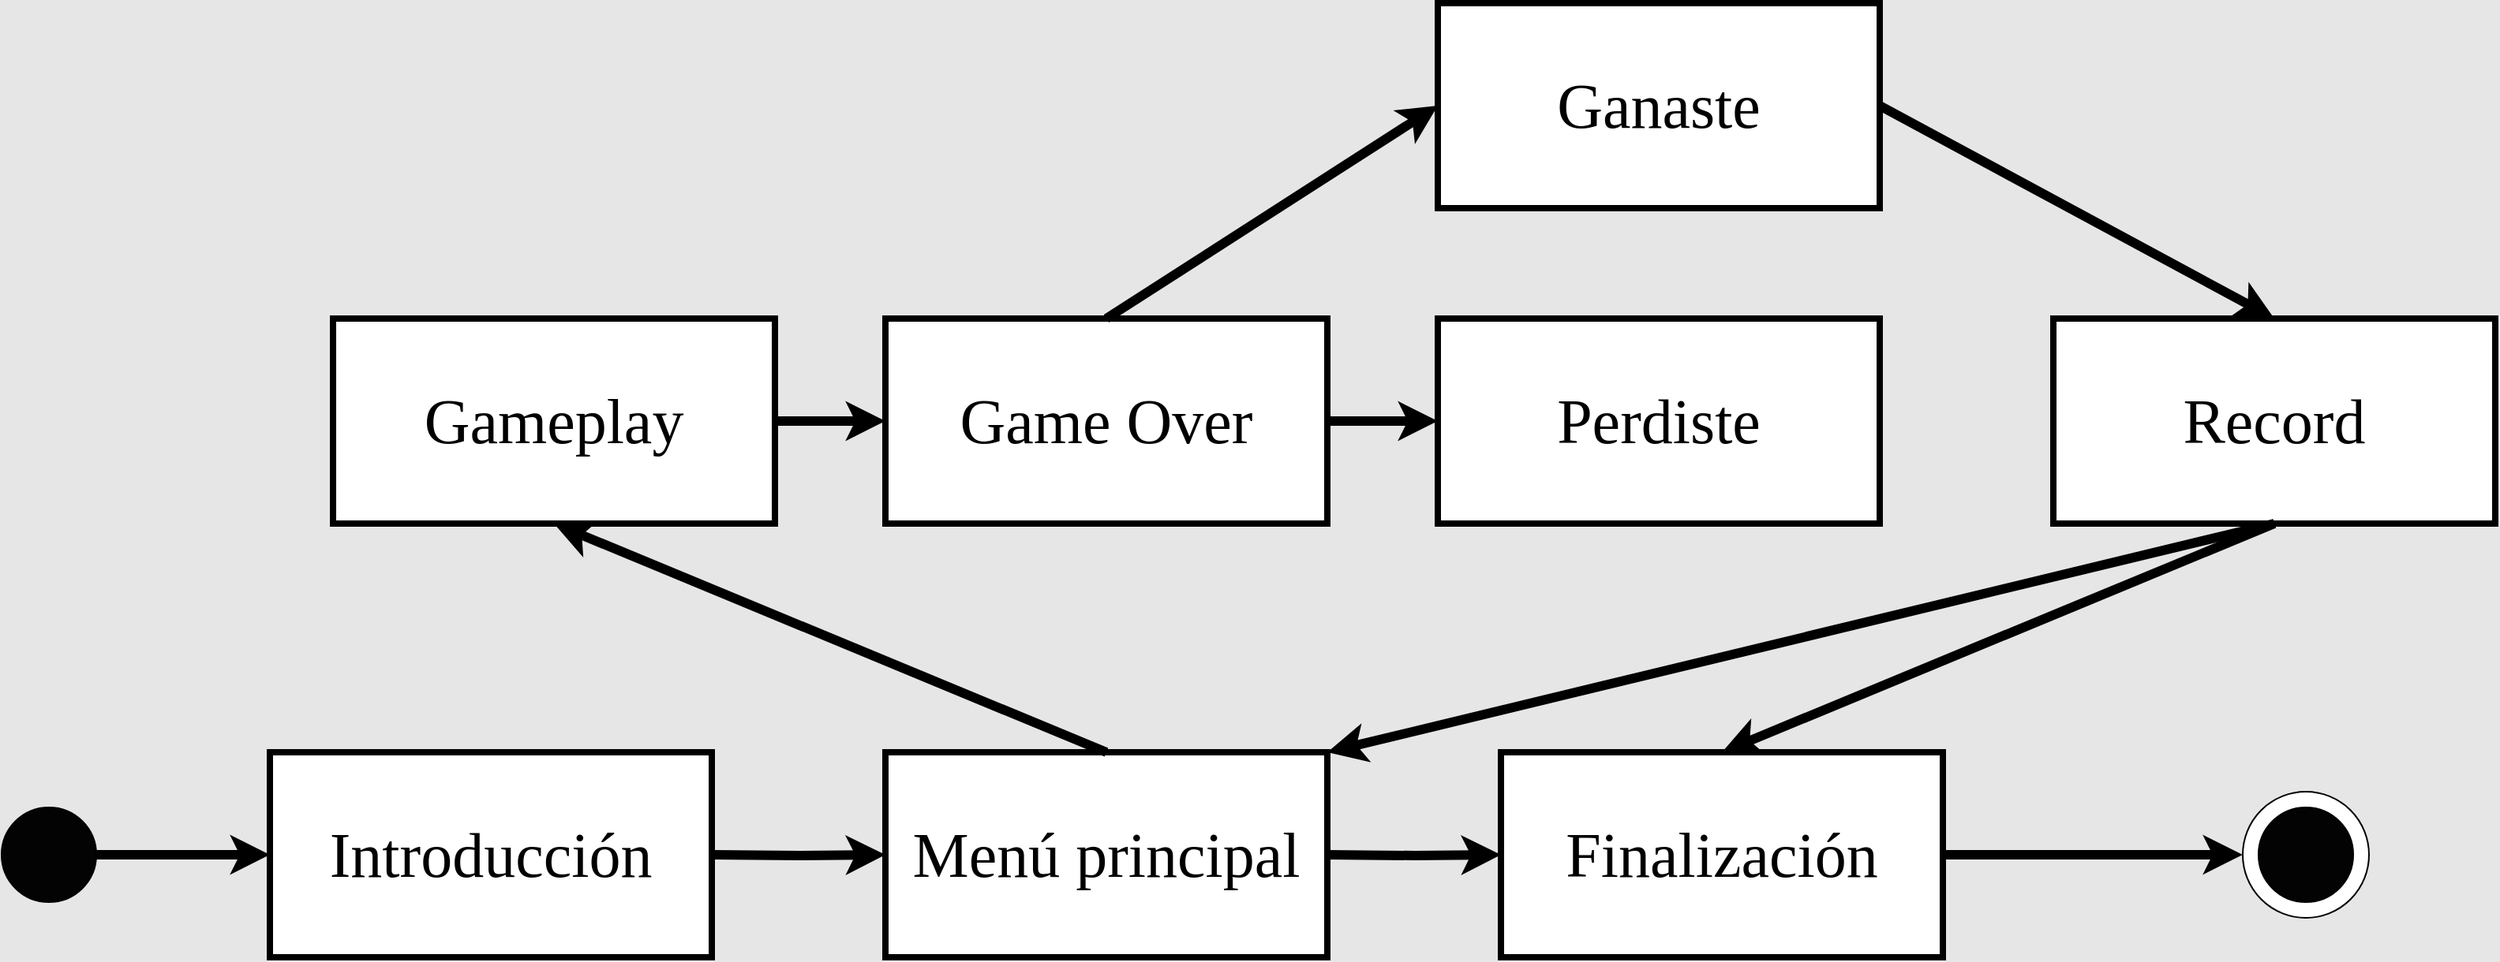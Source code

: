 <mxfile version="14.9.6" type="device"><diagram id="q4I2IsiIO0viXGl8eKFD" name="Page-1"><mxGraphModel dx="2844" dy="1532" grid="1" gridSize="10" guides="1" tooltips="1" connect="1" arrows="1" fold="1" page="1" pageScale="1" pageWidth="1920" pageHeight="1200" background="#E6E6E6" math="0" shadow="0"><root><mxCell id="0"/><mxCell id="1" parent="0"/><mxCell id="igf2tJXdMxr0qlnSzXyc-12" value="" style="ellipse;whiteSpace=wrap;html=1;aspect=fixed;" vertex="1" parent="1"><mxGeometry x="1580" y="740" width="80" height="80" as="geometry"/></mxCell><mxCell id="igf2tJXdMxr0qlnSzXyc-6" style="edgeStyle=orthogonalEdgeStyle;rounded=0;orthogonalLoop=1;jettySize=auto;html=1;entryX=0;entryY=0.5;entryDx=0;entryDy=0;jumpSize=6;strokeWidth=6;" edge="1" parent="1" source="igf2tJXdMxr0qlnSzXyc-1" target="igf2tJXdMxr0qlnSzXyc-2"><mxGeometry relative="1" as="geometry"/></mxCell><mxCell id="igf2tJXdMxr0qlnSzXyc-1" value="" style="ellipse;whiteSpace=wrap;html=1;aspect=fixed;fillColor=#030303;" vertex="1" parent="1"><mxGeometry x="160" y="750" width="60" height="60" as="geometry"/></mxCell><mxCell id="igf2tJXdMxr0qlnSzXyc-2" value="&lt;font style=&quot;font-size: 40px&quot; face=&quot;Verdana&quot;&gt;Introducción&lt;/font&gt;" style="rounded=0;whiteSpace=wrap;html=1;strokeWidth=4;" vertex="1" parent="1"><mxGeometry x="330" y="715" width="280" height="130" as="geometry"/></mxCell><mxCell id="igf2tJXdMxr0qlnSzXyc-7" style="edgeStyle=orthogonalEdgeStyle;rounded=0;orthogonalLoop=1;jettySize=auto;html=1;entryX=0;entryY=0.5;entryDx=0;entryDy=0;jumpSize=6;strokeWidth=6;" edge="1" parent="1" target="igf2tJXdMxr0qlnSzXyc-8"><mxGeometry relative="1" as="geometry"><mxPoint x="610" y="780" as="sourcePoint"/></mxGeometry></mxCell><mxCell id="igf2tJXdMxr0qlnSzXyc-8" value="&lt;font style=&quot;font-size: 40px&quot; face=&quot;Verdana&quot;&gt;Menú principal&lt;/font&gt;" style="rounded=0;whiteSpace=wrap;html=1;strokeWidth=4;" vertex="1" parent="1"><mxGeometry x="720" y="715" width="280" height="130" as="geometry"/></mxCell><mxCell id="igf2tJXdMxr0qlnSzXyc-9" style="edgeStyle=orthogonalEdgeStyle;rounded=0;orthogonalLoop=1;jettySize=auto;html=1;entryX=0;entryY=0.5;entryDx=0;entryDy=0;jumpSize=6;strokeWidth=6;" edge="1" parent="1" target="igf2tJXdMxr0qlnSzXyc-10"><mxGeometry relative="1" as="geometry"><mxPoint x="1000" y="780" as="sourcePoint"/></mxGeometry></mxCell><mxCell id="igf2tJXdMxr0qlnSzXyc-13" style="edgeStyle=orthogonalEdgeStyle;rounded=0;jumpSize=6;orthogonalLoop=1;jettySize=auto;html=1;exitX=1;exitY=0.5;exitDx=0;exitDy=0;entryX=0;entryY=0.5;entryDx=0;entryDy=0;strokeWidth=6;" edge="1" parent="1" source="igf2tJXdMxr0qlnSzXyc-10" target="igf2tJXdMxr0qlnSzXyc-12"><mxGeometry relative="1" as="geometry"/></mxCell><mxCell id="igf2tJXdMxr0qlnSzXyc-10" value="&lt;font style=&quot;font-size: 40px&quot; face=&quot;Verdana&quot;&gt;Finalización&lt;/font&gt;" style="rounded=0;whiteSpace=wrap;html=1;strokeWidth=4;" vertex="1" parent="1"><mxGeometry x="1110" y="715" width="280" height="130" as="geometry"/></mxCell><mxCell id="igf2tJXdMxr0qlnSzXyc-11" value="" style="ellipse;whiteSpace=wrap;html=1;aspect=fixed;fillColor=#030303;" vertex="1" parent="1"><mxGeometry x="1590" y="750" width="60" height="60" as="geometry"/></mxCell><mxCell id="igf2tJXdMxr0qlnSzXyc-21" style="edgeStyle=orthogonalEdgeStyle;rounded=0;jumpSize=6;orthogonalLoop=1;jettySize=auto;html=1;exitX=1;exitY=0.5;exitDx=0;exitDy=0;entryX=0;entryY=0.5;entryDx=0;entryDy=0;strokeWidth=6;" edge="1" parent="1" source="igf2tJXdMxr0qlnSzXyc-14" target="igf2tJXdMxr0qlnSzXyc-15"><mxGeometry relative="1" as="geometry"/></mxCell><mxCell id="igf2tJXdMxr0qlnSzXyc-14" value="&lt;font style=&quot;font-size: 40px&quot; face=&quot;Verdana&quot;&gt;Gameplay&lt;/font&gt;&lt;span style=&quot;color: rgba(0 , 0 , 0 , 0) ; font-family: monospace ; font-size: 0px&quot;&gt;%3CmxGraphModel%3E%3Croot%3E%3CmxCell%20id%3D%220%22%2F%3E%3CmxCell%20id%3D%221%22%20parent%3D%220%22%2F%3E%3CmxCell%20id%3D%222%22%20value%3D%22%26lt%3Bfont%20style%3D%26quot%3Bfont-size%3A%2040px%26quot%3B%20face%3D%26quot%3BVerdana%26quot%3B%26gt%3BIntroducci%C3%B3n%26lt%3B%2Ffont%26gt%3B%22%20style%3D%22rounded%3D0%3BwhiteSpace%3Dwrap%3Bhtml%3D1%3BstrokeWidth%3D4%3B%22%20vertex%3D%221%22%20parent%3D%221%22%3E%3CmxGeometry%20x%3D%22340%22%20y%3D%22535%22%20width%3D%22280%22%20height%3D%22130%22%20as%3D%22geometry%22%2F%3E%3C%2FmxCell%3E%3C%2Froot%3E%3C%2FmxGraphModel%3E&lt;/span&gt;" style="rounded=0;whiteSpace=wrap;html=1;strokeWidth=4;" vertex="1" parent="1"><mxGeometry x="370" y="440" width="280" height="130" as="geometry"/></mxCell><mxCell id="igf2tJXdMxr0qlnSzXyc-22" style="edgeStyle=orthogonalEdgeStyle;rounded=0;jumpSize=6;orthogonalLoop=1;jettySize=auto;html=1;exitX=1;exitY=0.5;exitDx=0;exitDy=0;entryX=0;entryY=0.5;entryDx=0;entryDy=0;strokeWidth=6;" edge="1" parent="1" source="igf2tJXdMxr0qlnSzXyc-15" target="igf2tJXdMxr0qlnSzXyc-17"><mxGeometry relative="1" as="geometry"/></mxCell><mxCell id="igf2tJXdMxr0qlnSzXyc-15" value="&lt;font face=&quot;Verdana&quot;&gt;&lt;span style=&quot;font-size: 40px&quot;&gt;Game Over&lt;/span&gt;&lt;/font&gt;" style="rounded=0;whiteSpace=wrap;html=1;strokeWidth=4;" vertex="1" parent="1"><mxGeometry x="720" y="440" width="280" height="130" as="geometry"/></mxCell><mxCell id="igf2tJXdMxr0qlnSzXyc-16" value="&lt;font face=&quot;Verdana&quot;&gt;&lt;span style=&quot;font-size: 40px&quot;&gt;Ganaste&lt;/span&gt;&lt;/font&gt;" style="rounded=0;whiteSpace=wrap;html=1;strokeWidth=4;" vertex="1" parent="1"><mxGeometry x="1070" y="240" width="280" height="130" as="geometry"/></mxCell><mxCell id="igf2tJXdMxr0qlnSzXyc-17" value="&lt;font face=&quot;Verdana&quot;&gt;&lt;span style=&quot;font-size: 40px&quot;&gt;Perdiste&lt;/span&gt;&lt;/font&gt;" style="rounded=0;whiteSpace=wrap;html=1;strokeWidth=4;" vertex="1" parent="1"><mxGeometry x="1070" y="440" width="280" height="130" as="geometry"/></mxCell><mxCell id="igf2tJXdMxr0qlnSzXyc-18" value="&lt;font face=&quot;Verdana&quot;&gt;&lt;span style=&quot;font-size: 40px&quot;&gt;Record&lt;/span&gt;&lt;/font&gt;" style="rounded=0;whiteSpace=wrap;html=1;strokeWidth=4;" vertex="1" parent="1"><mxGeometry x="1460" y="440" width="280" height="130" as="geometry"/></mxCell><mxCell id="igf2tJXdMxr0qlnSzXyc-20" value="" style="endArrow=classic;html=1;strokeWidth=6;entryX=0.5;entryY=1;entryDx=0;entryDy=0;exitX=0.5;exitY=0;exitDx=0;exitDy=0;" edge="1" parent="1" source="igf2tJXdMxr0qlnSzXyc-8" target="igf2tJXdMxr0qlnSzXyc-14"><mxGeometry width="50" height="50" relative="1" as="geometry"><mxPoint x="850" y="760" as="sourcePoint"/><mxPoint x="900" y="710" as="targetPoint"/></mxGeometry></mxCell><mxCell id="igf2tJXdMxr0qlnSzXyc-23" value="" style="endArrow=classic;html=1;strokeWidth=6;entryX=0;entryY=0.5;entryDx=0;entryDy=0;exitX=0.5;exitY=0;exitDx=0;exitDy=0;" edge="1" parent="1" source="igf2tJXdMxr0qlnSzXyc-15" target="igf2tJXdMxr0qlnSzXyc-16"><mxGeometry width="50" height="50" relative="1" as="geometry"><mxPoint x="850" y="760" as="sourcePoint"/><mxPoint x="900" y="710" as="targetPoint"/></mxGeometry></mxCell><mxCell id="igf2tJXdMxr0qlnSzXyc-25" value="" style="endArrow=classic;html=1;strokeWidth=6;entryX=0.5;entryY=0;entryDx=0;entryDy=0;exitX=1;exitY=0.5;exitDx=0;exitDy=0;" edge="1" parent="1" source="igf2tJXdMxr0qlnSzXyc-16" target="igf2tJXdMxr0qlnSzXyc-18"><mxGeometry width="50" height="50" relative="1" as="geometry"><mxPoint x="850" y="760" as="sourcePoint"/><mxPoint x="900" y="710" as="targetPoint"/></mxGeometry></mxCell><mxCell id="igf2tJXdMxr0qlnSzXyc-26" value="" style="endArrow=classic;html=1;strokeWidth=6;entryX=0.5;entryY=0;entryDx=0;entryDy=0;exitX=0.5;exitY=1;exitDx=0;exitDy=0;" edge="1" parent="1" source="igf2tJXdMxr0qlnSzXyc-18" target="igf2tJXdMxr0qlnSzXyc-10"><mxGeometry width="50" height="50" relative="1" as="geometry"><mxPoint x="850" y="760" as="sourcePoint"/><mxPoint x="900" y="710" as="targetPoint"/></mxGeometry></mxCell><mxCell id="igf2tJXdMxr0qlnSzXyc-27" value="" style="endArrow=classic;html=1;strokeWidth=6;entryX=1;entryY=0;entryDx=0;entryDy=0;" edge="1" parent="1" target="igf2tJXdMxr0qlnSzXyc-8"><mxGeometry width="50" height="50" relative="1" as="geometry"><mxPoint x="1600" y="570" as="sourcePoint"/><mxPoint x="1260" y="725" as="targetPoint"/></mxGeometry></mxCell></root></mxGraphModel></diagram></mxfile>